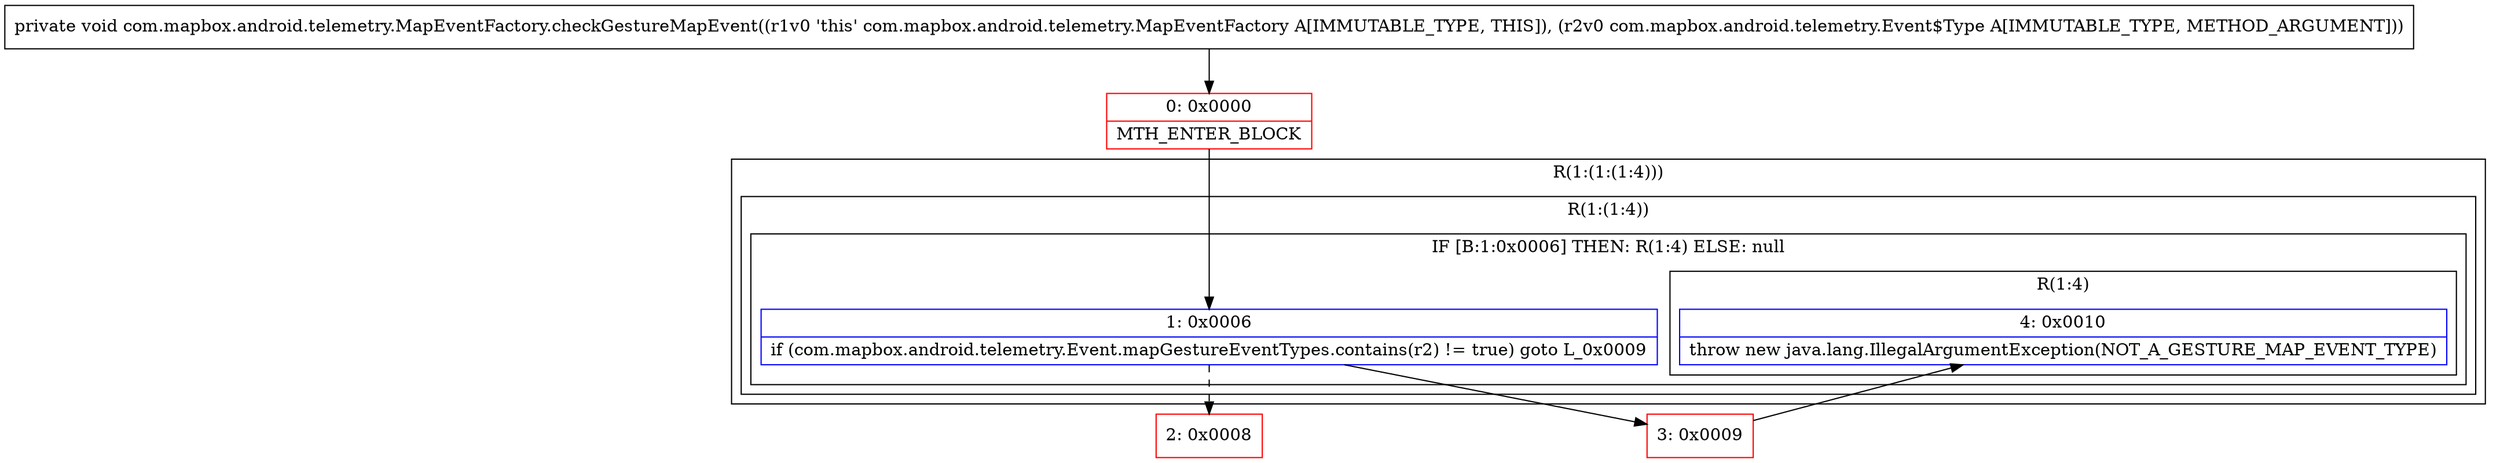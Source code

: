digraph "CFG forcom.mapbox.android.telemetry.MapEventFactory.checkGestureMapEvent(Lcom\/mapbox\/android\/telemetry\/Event$Type;)V" {
subgraph cluster_Region_1689608829 {
label = "R(1:(1:(1:4)))";
node [shape=record,color=blue];
subgraph cluster_Region_1431402127 {
label = "R(1:(1:4))";
node [shape=record,color=blue];
subgraph cluster_IfRegion_788149172 {
label = "IF [B:1:0x0006] THEN: R(1:4) ELSE: null";
node [shape=record,color=blue];
Node_1 [shape=record,label="{1\:\ 0x0006|if (com.mapbox.android.telemetry.Event.mapGestureEventTypes.contains(r2) != true) goto L_0x0009\l}"];
subgraph cluster_Region_167517599 {
label = "R(1:4)";
node [shape=record,color=blue];
Node_4 [shape=record,label="{4\:\ 0x0010|throw new java.lang.IllegalArgumentException(NOT_A_GESTURE_MAP_EVENT_TYPE)\l}"];
}
}
}
}
Node_0 [shape=record,color=red,label="{0\:\ 0x0000|MTH_ENTER_BLOCK\l}"];
Node_2 [shape=record,color=red,label="{2\:\ 0x0008}"];
Node_3 [shape=record,color=red,label="{3\:\ 0x0009}"];
MethodNode[shape=record,label="{private void com.mapbox.android.telemetry.MapEventFactory.checkGestureMapEvent((r1v0 'this' com.mapbox.android.telemetry.MapEventFactory A[IMMUTABLE_TYPE, THIS]), (r2v0 com.mapbox.android.telemetry.Event$Type A[IMMUTABLE_TYPE, METHOD_ARGUMENT])) }"];
MethodNode -> Node_0;
Node_1 -> Node_2[style=dashed];
Node_1 -> Node_3;
Node_0 -> Node_1;
Node_3 -> Node_4;
}

